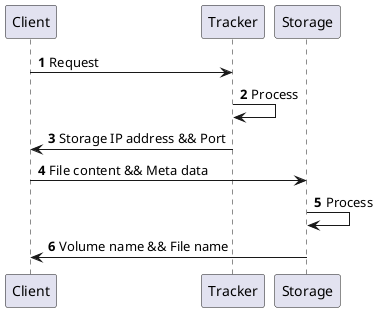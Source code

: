 @startuml
'https://plantuml.com/sequence-diagram

autonumber
Client -> Tracker : Request
Tracker -> Tracker : Process
Tracker -> Client : Storage IP address && Port

Client -> Storage : File content && Meta data
Storage -> Storage : Process
Storage -> Client : Volume name && File name
@enduml